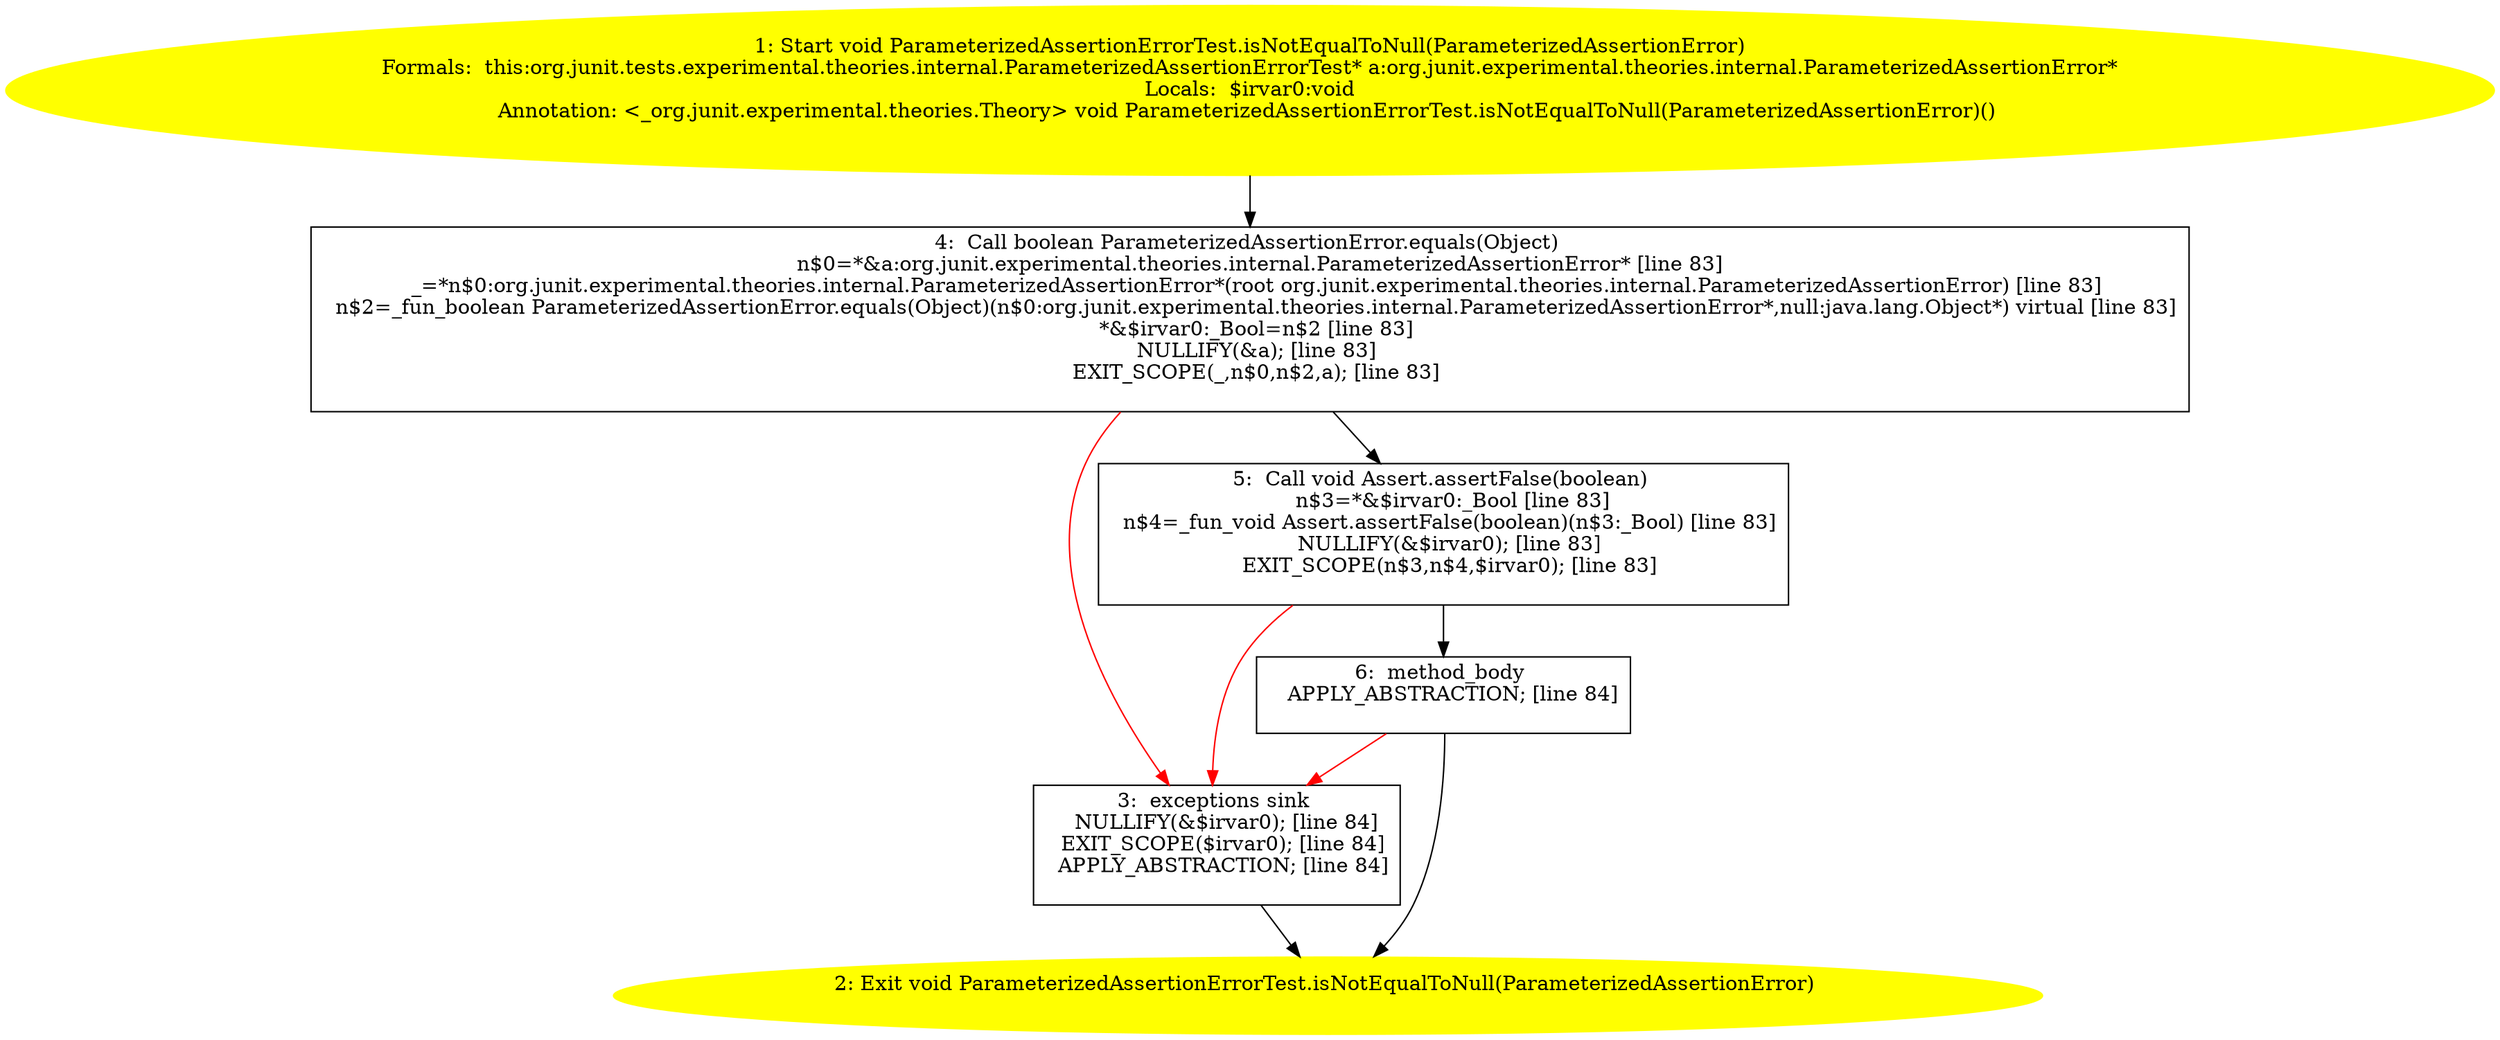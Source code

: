 /* @generated */
digraph cfg {
"org.junit.tests.experimental.theories.internal.ParameterizedAssertionErrorTest.isNotEqualToNull(org..af479f91fbd272bf3e7ec275947337d5_1" [label="1: Start void ParameterizedAssertionErrorTest.isNotEqualToNull(ParameterizedAssertionError)\nFormals:  this:org.junit.tests.experimental.theories.internal.ParameterizedAssertionErrorTest* a:org.junit.experimental.theories.internal.ParameterizedAssertionError*\nLocals:  $irvar0:void\nAnnotation: <_org.junit.experimental.theories.Theory> void ParameterizedAssertionErrorTest.isNotEqualToNull(ParameterizedAssertionError)() \n  " color=yellow style=filled]
	

	 "org.junit.tests.experimental.theories.internal.ParameterizedAssertionErrorTest.isNotEqualToNull(org..af479f91fbd272bf3e7ec275947337d5_1" -> "org.junit.tests.experimental.theories.internal.ParameterizedAssertionErrorTest.isNotEqualToNull(org..af479f91fbd272bf3e7ec275947337d5_4" ;
"org.junit.tests.experimental.theories.internal.ParameterizedAssertionErrorTest.isNotEqualToNull(org..af479f91fbd272bf3e7ec275947337d5_2" [label="2: Exit void ParameterizedAssertionErrorTest.isNotEqualToNull(ParameterizedAssertionError) \n  " color=yellow style=filled]
	

"org.junit.tests.experimental.theories.internal.ParameterizedAssertionErrorTest.isNotEqualToNull(org..af479f91fbd272bf3e7ec275947337d5_3" [label="3:  exceptions sink \n   NULLIFY(&$irvar0); [line 84]\n  EXIT_SCOPE($irvar0); [line 84]\n  APPLY_ABSTRACTION; [line 84]\n " shape="box"]
	

	 "org.junit.tests.experimental.theories.internal.ParameterizedAssertionErrorTest.isNotEqualToNull(org..af479f91fbd272bf3e7ec275947337d5_3" -> "org.junit.tests.experimental.theories.internal.ParameterizedAssertionErrorTest.isNotEqualToNull(org..af479f91fbd272bf3e7ec275947337d5_2" ;
"org.junit.tests.experimental.theories.internal.ParameterizedAssertionErrorTest.isNotEqualToNull(org..af479f91fbd272bf3e7ec275947337d5_4" [label="4:  Call boolean ParameterizedAssertionError.equals(Object) \n   n$0=*&a:org.junit.experimental.theories.internal.ParameterizedAssertionError* [line 83]\n  _=*n$0:org.junit.experimental.theories.internal.ParameterizedAssertionError*(root org.junit.experimental.theories.internal.ParameterizedAssertionError) [line 83]\n  n$2=_fun_boolean ParameterizedAssertionError.equals(Object)(n$0:org.junit.experimental.theories.internal.ParameterizedAssertionError*,null:java.lang.Object*) virtual [line 83]\n  *&$irvar0:_Bool=n$2 [line 83]\n  NULLIFY(&a); [line 83]\n  EXIT_SCOPE(_,n$0,n$2,a); [line 83]\n " shape="box"]
	

	 "org.junit.tests.experimental.theories.internal.ParameterizedAssertionErrorTest.isNotEqualToNull(org..af479f91fbd272bf3e7ec275947337d5_4" -> "org.junit.tests.experimental.theories.internal.ParameterizedAssertionErrorTest.isNotEqualToNull(org..af479f91fbd272bf3e7ec275947337d5_5" ;
	 "org.junit.tests.experimental.theories.internal.ParameterizedAssertionErrorTest.isNotEqualToNull(org..af479f91fbd272bf3e7ec275947337d5_4" -> "org.junit.tests.experimental.theories.internal.ParameterizedAssertionErrorTest.isNotEqualToNull(org..af479f91fbd272bf3e7ec275947337d5_3" [color="red" ];
"org.junit.tests.experimental.theories.internal.ParameterizedAssertionErrorTest.isNotEqualToNull(org..af479f91fbd272bf3e7ec275947337d5_5" [label="5:  Call void Assert.assertFalse(boolean) \n   n$3=*&$irvar0:_Bool [line 83]\n  n$4=_fun_void Assert.assertFalse(boolean)(n$3:_Bool) [line 83]\n  NULLIFY(&$irvar0); [line 83]\n  EXIT_SCOPE(n$3,n$4,$irvar0); [line 83]\n " shape="box"]
	

	 "org.junit.tests.experimental.theories.internal.ParameterizedAssertionErrorTest.isNotEqualToNull(org..af479f91fbd272bf3e7ec275947337d5_5" -> "org.junit.tests.experimental.theories.internal.ParameterizedAssertionErrorTest.isNotEqualToNull(org..af479f91fbd272bf3e7ec275947337d5_6" ;
	 "org.junit.tests.experimental.theories.internal.ParameterizedAssertionErrorTest.isNotEqualToNull(org..af479f91fbd272bf3e7ec275947337d5_5" -> "org.junit.tests.experimental.theories.internal.ParameterizedAssertionErrorTest.isNotEqualToNull(org..af479f91fbd272bf3e7ec275947337d5_3" [color="red" ];
"org.junit.tests.experimental.theories.internal.ParameterizedAssertionErrorTest.isNotEqualToNull(org..af479f91fbd272bf3e7ec275947337d5_6" [label="6:  method_body \n   APPLY_ABSTRACTION; [line 84]\n " shape="box"]
	

	 "org.junit.tests.experimental.theories.internal.ParameterizedAssertionErrorTest.isNotEqualToNull(org..af479f91fbd272bf3e7ec275947337d5_6" -> "org.junit.tests.experimental.theories.internal.ParameterizedAssertionErrorTest.isNotEqualToNull(org..af479f91fbd272bf3e7ec275947337d5_2" ;
	 "org.junit.tests.experimental.theories.internal.ParameterizedAssertionErrorTest.isNotEqualToNull(org..af479f91fbd272bf3e7ec275947337d5_6" -> "org.junit.tests.experimental.theories.internal.ParameterizedAssertionErrorTest.isNotEqualToNull(org..af479f91fbd272bf3e7ec275947337d5_3" [color="red" ];
}
